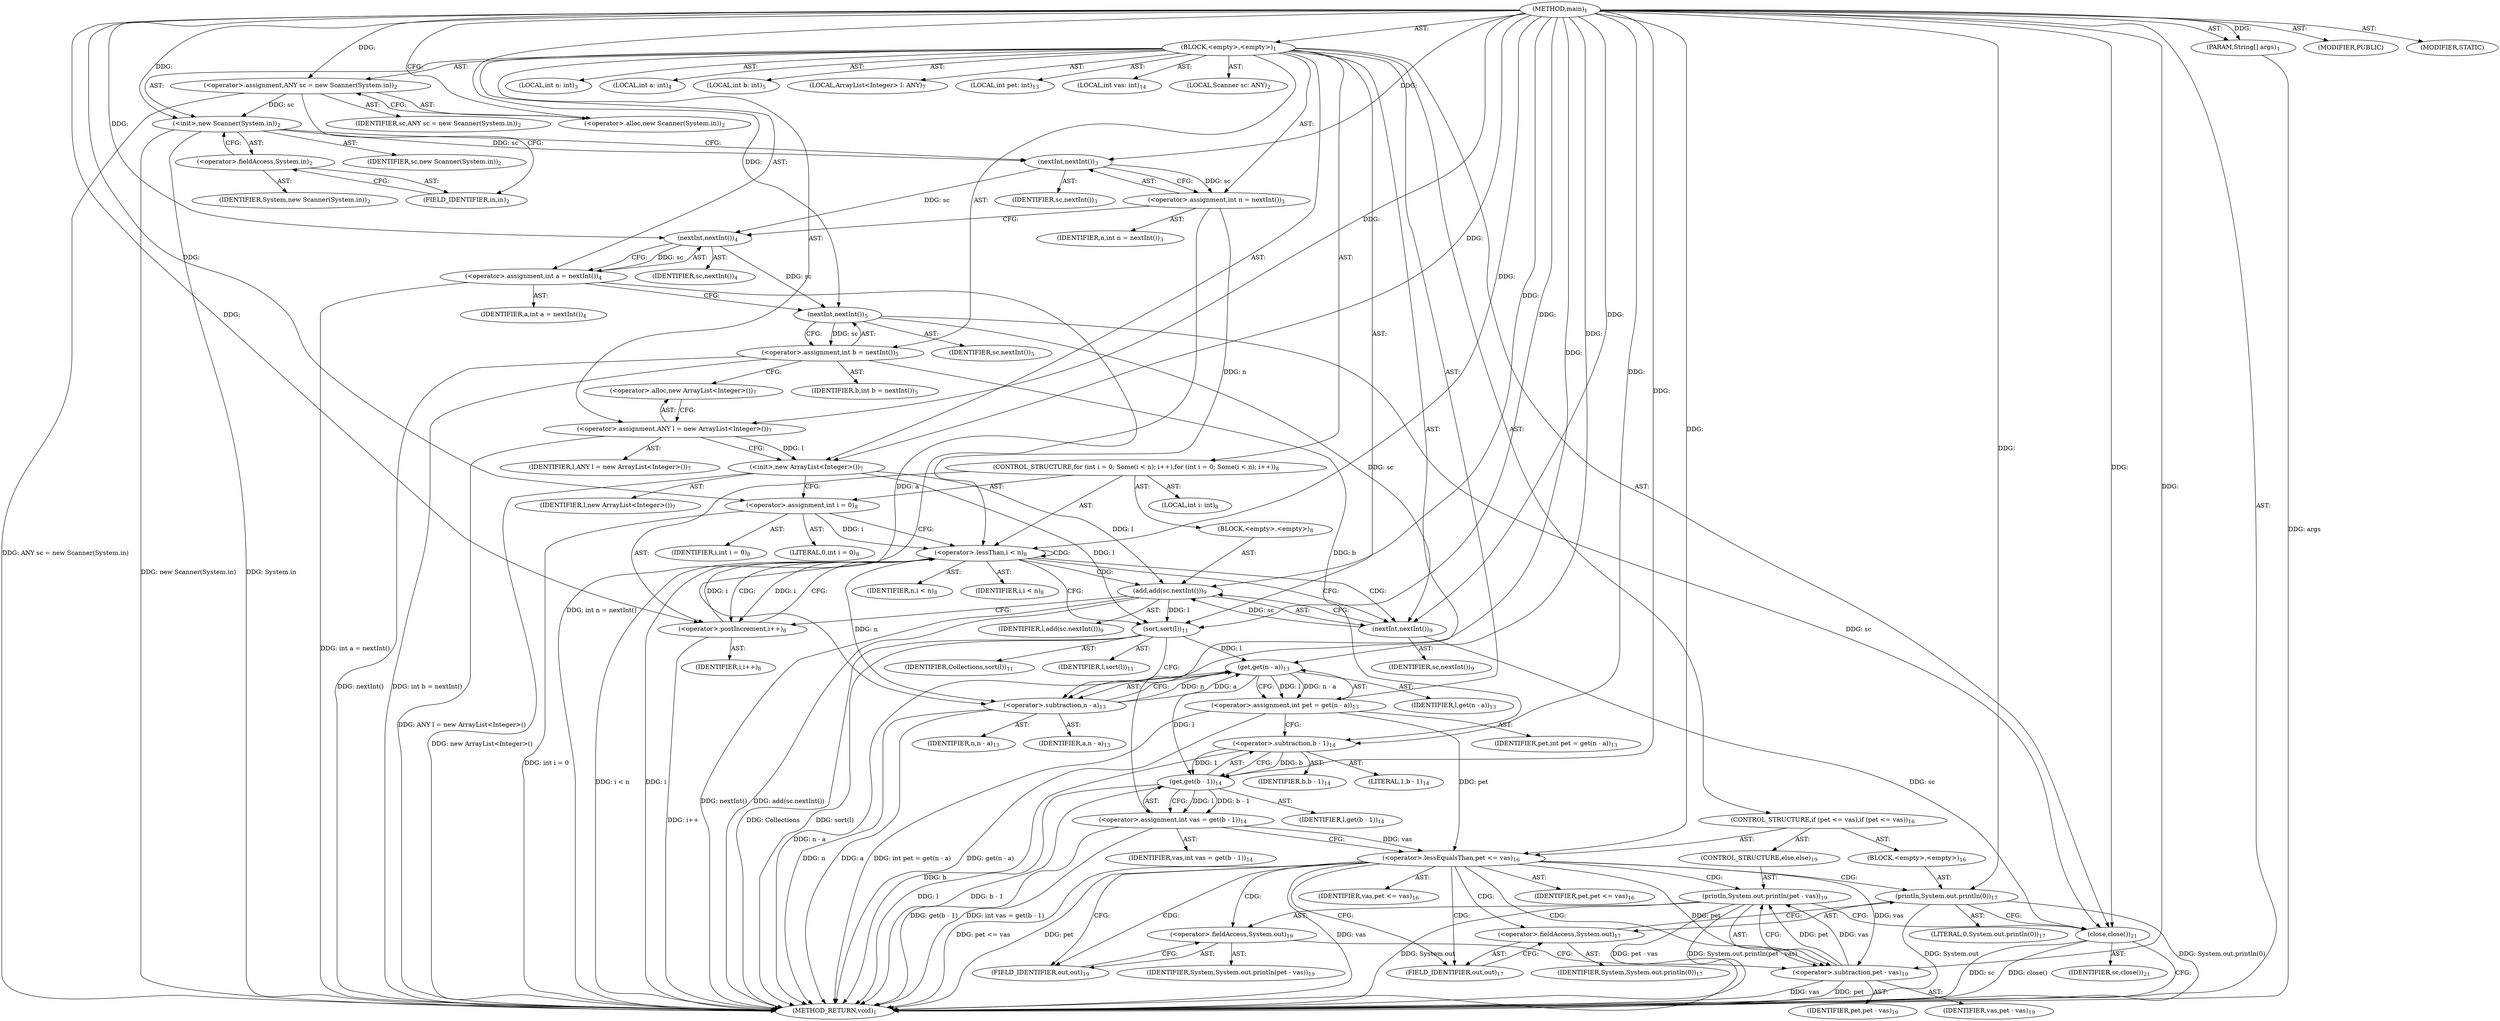 digraph "main" {  
"21" [label = <(METHOD,main)<SUB>1</SUB>> ]
"22" [label = <(PARAM,String[] args)<SUB>1</SUB>> ]
"23" [label = <(BLOCK,&lt;empty&gt;,&lt;empty&gt;)<SUB>1</SUB>> ]
"4" [label = <(LOCAL,Scanner sc: ANY)<SUB>2</SUB>> ]
"24" [label = <(&lt;operator&gt;.assignment,ANY sc = new Scanner(System.in))<SUB>2</SUB>> ]
"25" [label = <(IDENTIFIER,sc,ANY sc = new Scanner(System.in))<SUB>2</SUB>> ]
"26" [label = <(&lt;operator&gt;.alloc,new Scanner(System.in))<SUB>2</SUB>> ]
"27" [label = <(&lt;init&gt;,new Scanner(System.in))<SUB>2</SUB>> ]
"3" [label = <(IDENTIFIER,sc,new Scanner(System.in))<SUB>2</SUB>> ]
"28" [label = <(&lt;operator&gt;.fieldAccess,System.in)<SUB>2</SUB>> ]
"29" [label = <(IDENTIFIER,System,new Scanner(System.in))<SUB>2</SUB>> ]
"30" [label = <(FIELD_IDENTIFIER,in,in)<SUB>2</SUB>> ]
"31" [label = <(LOCAL,int n: int)<SUB>3</SUB>> ]
"32" [label = <(&lt;operator&gt;.assignment,int n = nextInt())<SUB>3</SUB>> ]
"33" [label = <(IDENTIFIER,n,int n = nextInt())<SUB>3</SUB>> ]
"34" [label = <(nextInt,nextInt())<SUB>3</SUB>> ]
"35" [label = <(IDENTIFIER,sc,nextInt())<SUB>3</SUB>> ]
"36" [label = <(LOCAL,int a: int)<SUB>4</SUB>> ]
"37" [label = <(&lt;operator&gt;.assignment,int a = nextInt())<SUB>4</SUB>> ]
"38" [label = <(IDENTIFIER,a,int a = nextInt())<SUB>4</SUB>> ]
"39" [label = <(nextInt,nextInt())<SUB>4</SUB>> ]
"40" [label = <(IDENTIFIER,sc,nextInt())<SUB>4</SUB>> ]
"41" [label = <(LOCAL,int b: int)<SUB>5</SUB>> ]
"42" [label = <(&lt;operator&gt;.assignment,int b = nextInt())<SUB>5</SUB>> ]
"43" [label = <(IDENTIFIER,b,int b = nextInt())<SUB>5</SUB>> ]
"44" [label = <(nextInt,nextInt())<SUB>5</SUB>> ]
"45" [label = <(IDENTIFIER,sc,nextInt())<SUB>5</SUB>> ]
"6" [label = <(LOCAL,ArrayList&lt;Integer&gt; l: ANY)<SUB>7</SUB>> ]
"46" [label = <(&lt;operator&gt;.assignment,ANY l = new ArrayList&lt;Integer&gt;())<SUB>7</SUB>> ]
"47" [label = <(IDENTIFIER,l,ANY l = new ArrayList&lt;Integer&gt;())<SUB>7</SUB>> ]
"48" [label = <(&lt;operator&gt;.alloc,new ArrayList&lt;Integer&gt;())<SUB>7</SUB>> ]
"49" [label = <(&lt;init&gt;,new ArrayList&lt;Integer&gt;())<SUB>7</SUB>> ]
"5" [label = <(IDENTIFIER,l,new ArrayList&lt;Integer&gt;())<SUB>7</SUB>> ]
"50" [label = <(CONTROL_STRUCTURE,for (int i = 0; Some(i &lt; n); i++),for (int i = 0; Some(i &lt; n); i++))<SUB>8</SUB>> ]
"51" [label = <(LOCAL,int i: int)<SUB>8</SUB>> ]
"52" [label = <(&lt;operator&gt;.assignment,int i = 0)<SUB>8</SUB>> ]
"53" [label = <(IDENTIFIER,i,int i = 0)<SUB>8</SUB>> ]
"54" [label = <(LITERAL,0,int i = 0)<SUB>8</SUB>> ]
"55" [label = <(&lt;operator&gt;.lessThan,i &lt; n)<SUB>8</SUB>> ]
"56" [label = <(IDENTIFIER,i,i &lt; n)<SUB>8</SUB>> ]
"57" [label = <(IDENTIFIER,n,i &lt; n)<SUB>8</SUB>> ]
"58" [label = <(&lt;operator&gt;.postIncrement,i++)<SUB>8</SUB>> ]
"59" [label = <(IDENTIFIER,i,i++)<SUB>8</SUB>> ]
"60" [label = <(BLOCK,&lt;empty&gt;,&lt;empty&gt;)<SUB>8</SUB>> ]
"61" [label = <(add,add(sc.nextInt()))<SUB>9</SUB>> ]
"62" [label = <(IDENTIFIER,l,add(sc.nextInt()))<SUB>9</SUB>> ]
"63" [label = <(nextInt,nextInt())<SUB>9</SUB>> ]
"64" [label = <(IDENTIFIER,sc,nextInt())<SUB>9</SUB>> ]
"65" [label = <(sort,sort(l))<SUB>11</SUB>> ]
"66" [label = <(IDENTIFIER,Collections,sort(l))<SUB>11</SUB>> ]
"67" [label = <(IDENTIFIER,l,sort(l))<SUB>11</SUB>> ]
"68" [label = <(LOCAL,int pet: int)<SUB>13</SUB>> ]
"69" [label = <(&lt;operator&gt;.assignment,int pet = get(n - a))<SUB>13</SUB>> ]
"70" [label = <(IDENTIFIER,pet,int pet = get(n - a))<SUB>13</SUB>> ]
"71" [label = <(get,get(n - a))<SUB>13</SUB>> ]
"72" [label = <(IDENTIFIER,l,get(n - a))<SUB>13</SUB>> ]
"73" [label = <(&lt;operator&gt;.subtraction,n - a)<SUB>13</SUB>> ]
"74" [label = <(IDENTIFIER,n,n - a)<SUB>13</SUB>> ]
"75" [label = <(IDENTIFIER,a,n - a)<SUB>13</SUB>> ]
"76" [label = <(LOCAL,int vas: int)<SUB>14</SUB>> ]
"77" [label = <(&lt;operator&gt;.assignment,int vas = get(b - 1))<SUB>14</SUB>> ]
"78" [label = <(IDENTIFIER,vas,int vas = get(b - 1))<SUB>14</SUB>> ]
"79" [label = <(get,get(b - 1))<SUB>14</SUB>> ]
"80" [label = <(IDENTIFIER,l,get(b - 1))<SUB>14</SUB>> ]
"81" [label = <(&lt;operator&gt;.subtraction,b - 1)<SUB>14</SUB>> ]
"82" [label = <(IDENTIFIER,b,b - 1)<SUB>14</SUB>> ]
"83" [label = <(LITERAL,1,b - 1)<SUB>14</SUB>> ]
"84" [label = <(CONTROL_STRUCTURE,if (pet &lt;= vas),if (pet &lt;= vas))<SUB>16</SUB>> ]
"85" [label = <(&lt;operator&gt;.lessEqualsThan,pet &lt;= vas)<SUB>16</SUB>> ]
"86" [label = <(IDENTIFIER,pet,pet &lt;= vas)<SUB>16</SUB>> ]
"87" [label = <(IDENTIFIER,vas,pet &lt;= vas)<SUB>16</SUB>> ]
"88" [label = <(BLOCK,&lt;empty&gt;,&lt;empty&gt;)<SUB>16</SUB>> ]
"89" [label = <(println,System.out.println(0))<SUB>17</SUB>> ]
"90" [label = <(&lt;operator&gt;.fieldAccess,System.out)<SUB>17</SUB>> ]
"91" [label = <(IDENTIFIER,System,System.out.println(0))<SUB>17</SUB>> ]
"92" [label = <(FIELD_IDENTIFIER,out,out)<SUB>17</SUB>> ]
"93" [label = <(LITERAL,0,System.out.println(0))<SUB>17</SUB>> ]
"94" [label = <(CONTROL_STRUCTURE,else,else)<SUB>19</SUB>> ]
"95" [label = <(println,System.out.println(pet - vas))<SUB>19</SUB>> ]
"96" [label = <(&lt;operator&gt;.fieldAccess,System.out)<SUB>19</SUB>> ]
"97" [label = <(IDENTIFIER,System,System.out.println(pet - vas))<SUB>19</SUB>> ]
"98" [label = <(FIELD_IDENTIFIER,out,out)<SUB>19</SUB>> ]
"99" [label = <(&lt;operator&gt;.subtraction,pet - vas)<SUB>19</SUB>> ]
"100" [label = <(IDENTIFIER,pet,pet - vas)<SUB>19</SUB>> ]
"101" [label = <(IDENTIFIER,vas,pet - vas)<SUB>19</SUB>> ]
"102" [label = <(close,close())<SUB>21</SUB>> ]
"103" [label = <(IDENTIFIER,sc,close())<SUB>21</SUB>> ]
"104" [label = <(MODIFIER,PUBLIC)> ]
"105" [label = <(MODIFIER,STATIC)> ]
"106" [label = <(METHOD_RETURN,void)<SUB>1</SUB>> ]
  "21" -> "22"  [ label = "AST: "] 
  "21" -> "23"  [ label = "AST: "] 
  "21" -> "104"  [ label = "AST: "] 
  "21" -> "105"  [ label = "AST: "] 
  "21" -> "106"  [ label = "AST: "] 
  "23" -> "4"  [ label = "AST: "] 
  "23" -> "24"  [ label = "AST: "] 
  "23" -> "27"  [ label = "AST: "] 
  "23" -> "31"  [ label = "AST: "] 
  "23" -> "32"  [ label = "AST: "] 
  "23" -> "36"  [ label = "AST: "] 
  "23" -> "37"  [ label = "AST: "] 
  "23" -> "41"  [ label = "AST: "] 
  "23" -> "42"  [ label = "AST: "] 
  "23" -> "6"  [ label = "AST: "] 
  "23" -> "46"  [ label = "AST: "] 
  "23" -> "49"  [ label = "AST: "] 
  "23" -> "50"  [ label = "AST: "] 
  "23" -> "65"  [ label = "AST: "] 
  "23" -> "68"  [ label = "AST: "] 
  "23" -> "69"  [ label = "AST: "] 
  "23" -> "76"  [ label = "AST: "] 
  "23" -> "77"  [ label = "AST: "] 
  "23" -> "84"  [ label = "AST: "] 
  "23" -> "102"  [ label = "AST: "] 
  "24" -> "25"  [ label = "AST: "] 
  "24" -> "26"  [ label = "AST: "] 
  "27" -> "3"  [ label = "AST: "] 
  "27" -> "28"  [ label = "AST: "] 
  "28" -> "29"  [ label = "AST: "] 
  "28" -> "30"  [ label = "AST: "] 
  "32" -> "33"  [ label = "AST: "] 
  "32" -> "34"  [ label = "AST: "] 
  "34" -> "35"  [ label = "AST: "] 
  "37" -> "38"  [ label = "AST: "] 
  "37" -> "39"  [ label = "AST: "] 
  "39" -> "40"  [ label = "AST: "] 
  "42" -> "43"  [ label = "AST: "] 
  "42" -> "44"  [ label = "AST: "] 
  "44" -> "45"  [ label = "AST: "] 
  "46" -> "47"  [ label = "AST: "] 
  "46" -> "48"  [ label = "AST: "] 
  "49" -> "5"  [ label = "AST: "] 
  "50" -> "51"  [ label = "AST: "] 
  "50" -> "52"  [ label = "AST: "] 
  "50" -> "55"  [ label = "AST: "] 
  "50" -> "58"  [ label = "AST: "] 
  "50" -> "60"  [ label = "AST: "] 
  "52" -> "53"  [ label = "AST: "] 
  "52" -> "54"  [ label = "AST: "] 
  "55" -> "56"  [ label = "AST: "] 
  "55" -> "57"  [ label = "AST: "] 
  "58" -> "59"  [ label = "AST: "] 
  "60" -> "61"  [ label = "AST: "] 
  "61" -> "62"  [ label = "AST: "] 
  "61" -> "63"  [ label = "AST: "] 
  "63" -> "64"  [ label = "AST: "] 
  "65" -> "66"  [ label = "AST: "] 
  "65" -> "67"  [ label = "AST: "] 
  "69" -> "70"  [ label = "AST: "] 
  "69" -> "71"  [ label = "AST: "] 
  "71" -> "72"  [ label = "AST: "] 
  "71" -> "73"  [ label = "AST: "] 
  "73" -> "74"  [ label = "AST: "] 
  "73" -> "75"  [ label = "AST: "] 
  "77" -> "78"  [ label = "AST: "] 
  "77" -> "79"  [ label = "AST: "] 
  "79" -> "80"  [ label = "AST: "] 
  "79" -> "81"  [ label = "AST: "] 
  "81" -> "82"  [ label = "AST: "] 
  "81" -> "83"  [ label = "AST: "] 
  "84" -> "85"  [ label = "AST: "] 
  "84" -> "88"  [ label = "AST: "] 
  "84" -> "94"  [ label = "AST: "] 
  "85" -> "86"  [ label = "AST: "] 
  "85" -> "87"  [ label = "AST: "] 
  "88" -> "89"  [ label = "AST: "] 
  "89" -> "90"  [ label = "AST: "] 
  "89" -> "93"  [ label = "AST: "] 
  "90" -> "91"  [ label = "AST: "] 
  "90" -> "92"  [ label = "AST: "] 
  "94" -> "95"  [ label = "AST: "] 
  "95" -> "96"  [ label = "AST: "] 
  "95" -> "99"  [ label = "AST: "] 
  "96" -> "97"  [ label = "AST: "] 
  "96" -> "98"  [ label = "AST: "] 
  "99" -> "100"  [ label = "AST: "] 
  "99" -> "101"  [ label = "AST: "] 
  "102" -> "103"  [ label = "AST: "] 
  "24" -> "30"  [ label = "CFG: "] 
  "27" -> "34"  [ label = "CFG: "] 
  "32" -> "39"  [ label = "CFG: "] 
  "37" -> "44"  [ label = "CFG: "] 
  "42" -> "48"  [ label = "CFG: "] 
  "46" -> "49"  [ label = "CFG: "] 
  "49" -> "52"  [ label = "CFG: "] 
  "65" -> "73"  [ label = "CFG: "] 
  "69" -> "81"  [ label = "CFG: "] 
  "77" -> "85"  [ label = "CFG: "] 
  "102" -> "106"  [ label = "CFG: "] 
  "26" -> "24"  [ label = "CFG: "] 
  "28" -> "27"  [ label = "CFG: "] 
  "34" -> "32"  [ label = "CFG: "] 
  "39" -> "37"  [ label = "CFG: "] 
  "44" -> "42"  [ label = "CFG: "] 
  "48" -> "46"  [ label = "CFG: "] 
  "52" -> "55"  [ label = "CFG: "] 
  "55" -> "63"  [ label = "CFG: "] 
  "55" -> "65"  [ label = "CFG: "] 
  "58" -> "55"  [ label = "CFG: "] 
  "71" -> "69"  [ label = "CFG: "] 
  "79" -> "77"  [ label = "CFG: "] 
  "85" -> "92"  [ label = "CFG: "] 
  "85" -> "98"  [ label = "CFG: "] 
  "30" -> "28"  [ label = "CFG: "] 
  "61" -> "58"  [ label = "CFG: "] 
  "73" -> "71"  [ label = "CFG: "] 
  "81" -> "79"  [ label = "CFG: "] 
  "89" -> "102"  [ label = "CFG: "] 
  "95" -> "102"  [ label = "CFG: "] 
  "63" -> "61"  [ label = "CFG: "] 
  "90" -> "89"  [ label = "CFG: "] 
  "96" -> "99"  [ label = "CFG: "] 
  "99" -> "95"  [ label = "CFG: "] 
  "92" -> "90"  [ label = "CFG: "] 
  "98" -> "96"  [ label = "CFG: "] 
  "21" -> "26"  [ label = "CFG: "] 
  "22" -> "106"  [ label = "DDG: args"] 
  "24" -> "106"  [ label = "DDG: ANY sc = new Scanner(System.in)"] 
  "27" -> "106"  [ label = "DDG: System.in"] 
  "27" -> "106"  [ label = "DDG: new Scanner(System.in)"] 
  "32" -> "106"  [ label = "DDG: int n = nextInt()"] 
  "37" -> "106"  [ label = "DDG: int a = nextInt()"] 
  "42" -> "106"  [ label = "DDG: nextInt()"] 
  "42" -> "106"  [ label = "DDG: int b = nextInt()"] 
  "46" -> "106"  [ label = "DDG: ANY l = new ArrayList&lt;Integer&gt;()"] 
  "49" -> "106"  [ label = "DDG: new ArrayList&lt;Integer&gt;()"] 
  "52" -> "106"  [ label = "DDG: int i = 0"] 
  "55" -> "106"  [ label = "DDG: i"] 
  "55" -> "106"  [ label = "DDG: i &lt; n"] 
  "65" -> "106"  [ label = "DDG: sort(l)"] 
  "73" -> "106"  [ label = "DDG: n"] 
  "73" -> "106"  [ label = "DDG: a"] 
  "71" -> "106"  [ label = "DDG: n - a"] 
  "69" -> "106"  [ label = "DDG: get(n - a)"] 
  "69" -> "106"  [ label = "DDG: int pet = get(n - a)"] 
  "79" -> "106"  [ label = "DDG: l"] 
  "81" -> "106"  [ label = "DDG: b"] 
  "79" -> "106"  [ label = "DDG: b - 1"] 
  "77" -> "106"  [ label = "DDG: get(b - 1)"] 
  "77" -> "106"  [ label = "DDG: int vas = get(b - 1)"] 
  "85" -> "106"  [ label = "DDG: pet"] 
  "85" -> "106"  [ label = "DDG: vas"] 
  "85" -> "106"  [ label = "DDG: pet &lt;= vas"] 
  "95" -> "106"  [ label = "DDG: System.out"] 
  "99" -> "106"  [ label = "DDG: pet"] 
  "99" -> "106"  [ label = "DDG: vas"] 
  "95" -> "106"  [ label = "DDG: pet - vas"] 
  "95" -> "106"  [ label = "DDG: System.out.println(pet - vas)"] 
  "89" -> "106"  [ label = "DDG: System.out"] 
  "89" -> "106"  [ label = "DDG: System.out.println(0)"] 
  "102" -> "106"  [ label = "DDG: sc"] 
  "102" -> "106"  [ label = "DDG: close()"] 
  "61" -> "106"  [ label = "DDG: nextInt()"] 
  "61" -> "106"  [ label = "DDG: add(sc.nextInt())"] 
  "58" -> "106"  [ label = "DDG: i++"] 
  "65" -> "106"  [ label = "DDG: Collections"] 
  "21" -> "22"  [ label = "DDG: "] 
  "21" -> "24"  [ label = "DDG: "] 
  "34" -> "32"  [ label = "DDG: sc"] 
  "39" -> "37"  [ label = "DDG: sc"] 
  "44" -> "42"  [ label = "DDG: sc"] 
  "21" -> "46"  [ label = "DDG: "] 
  "71" -> "69"  [ label = "DDG: l"] 
  "71" -> "69"  [ label = "DDG: n - a"] 
  "79" -> "77"  [ label = "DDG: l"] 
  "79" -> "77"  [ label = "DDG: b - 1"] 
  "24" -> "27"  [ label = "DDG: sc"] 
  "21" -> "27"  [ label = "DDG: "] 
  "46" -> "49"  [ label = "DDG: l"] 
  "21" -> "49"  [ label = "DDG: "] 
  "21" -> "52"  [ label = "DDG: "] 
  "21" -> "65"  [ label = "DDG: "] 
  "49" -> "65"  [ label = "DDG: l"] 
  "61" -> "65"  [ label = "DDG: l"] 
  "44" -> "102"  [ label = "DDG: sc"] 
  "63" -> "102"  [ label = "DDG: sc"] 
  "21" -> "102"  [ label = "DDG: "] 
  "27" -> "34"  [ label = "DDG: sc"] 
  "21" -> "34"  [ label = "DDG: "] 
  "34" -> "39"  [ label = "DDG: sc"] 
  "21" -> "39"  [ label = "DDG: "] 
  "39" -> "44"  [ label = "DDG: sc"] 
  "21" -> "44"  [ label = "DDG: "] 
  "52" -> "55"  [ label = "DDG: i"] 
  "58" -> "55"  [ label = "DDG: i"] 
  "21" -> "55"  [ label = "DDG: "] 
  "32" -> "55"  [ label = "DDG: n"] 
  "55" -> "58"  [ label = "DDG: i"] 
  "21" -> "58"  [ label = "DDG: "] 
  "65" -> "71"  [ label = "DDG: l"] 
  "21" -> "71"  [ label = "DDG: "] 
  "73" -> "71"  [ label = "DDG: n"] 
  "73" -> "71"  [ label = "DDG: a"] 
  "71" -> "79"  [ label = "DDG: l"] 
  "21" -> "79"  [ label = "DDG: "] 
  "81" -> "79"  [ label = "DDG: b"] 
  "81" -> "79"  [ label = "DDG: 1"] 
  "69" -> "85"  [ label = "DDG: pet"] 
  "21" -> "85"  [ label = "DDG: "] 
  "77" -> "85"  [ label = "DDG: vas"] 
  "49" -> "61"  [ label = "DDG: l"] 
  "21" -> "61"  [ label = "DDG: "] 
  "63" -> "61"  [ label = "DDG: sc"] 
  "55" -> "73"  [ label = "DDG: n"] 
  "21" -> "73"  [ label = "DDG: "] 
  "37" -> "73"  [ label = "DDG: a"] 
  "42" -> "81"  [ label = "DDG: b"] 
  "21" -> "81"  [ label = "DDG: "] 
  "21" -> "89"  [ label = "DDG: "] 
  "99" -> "95"  [ label = "DDG: pet"] 
  "99" -> "95"  [ label = "DDG: vas"] 
  "44" -> "63"  [ label = "DDG: sc"] 
  "21" -> "63"  [ label = "DDG: "] 
  "85" -> "99"  [ label = "DDG: pet"] 
  "21" -> "99"  [ label = "DDG: "] 
  "85" -> "99"  [ label = "DDG: vas"] 
  "55" -> "58"  [ label = "CDG: "] 
  "55" -> "61"  [ label = "CDG: "] 
  "55" -> "55"  [ label = "CDG: "] 
  "55" -> "63"  [ label = "CDG: "] 
  "85" -> "96"  [ label = "CDG: "] 
  "85" -> "89"  [ label = "CDG: "] 
  "85" -> "98"  [ label = "CDG: "] 
  "85" -> "99"  [ label = "CDG: "] 
  "85" -> "90"  [ label = "CDG: "] 
  "85" -> "95"  [ label = "CDG: "] 
  "85" -> "92"  [ label = "CDG: "] 
}
